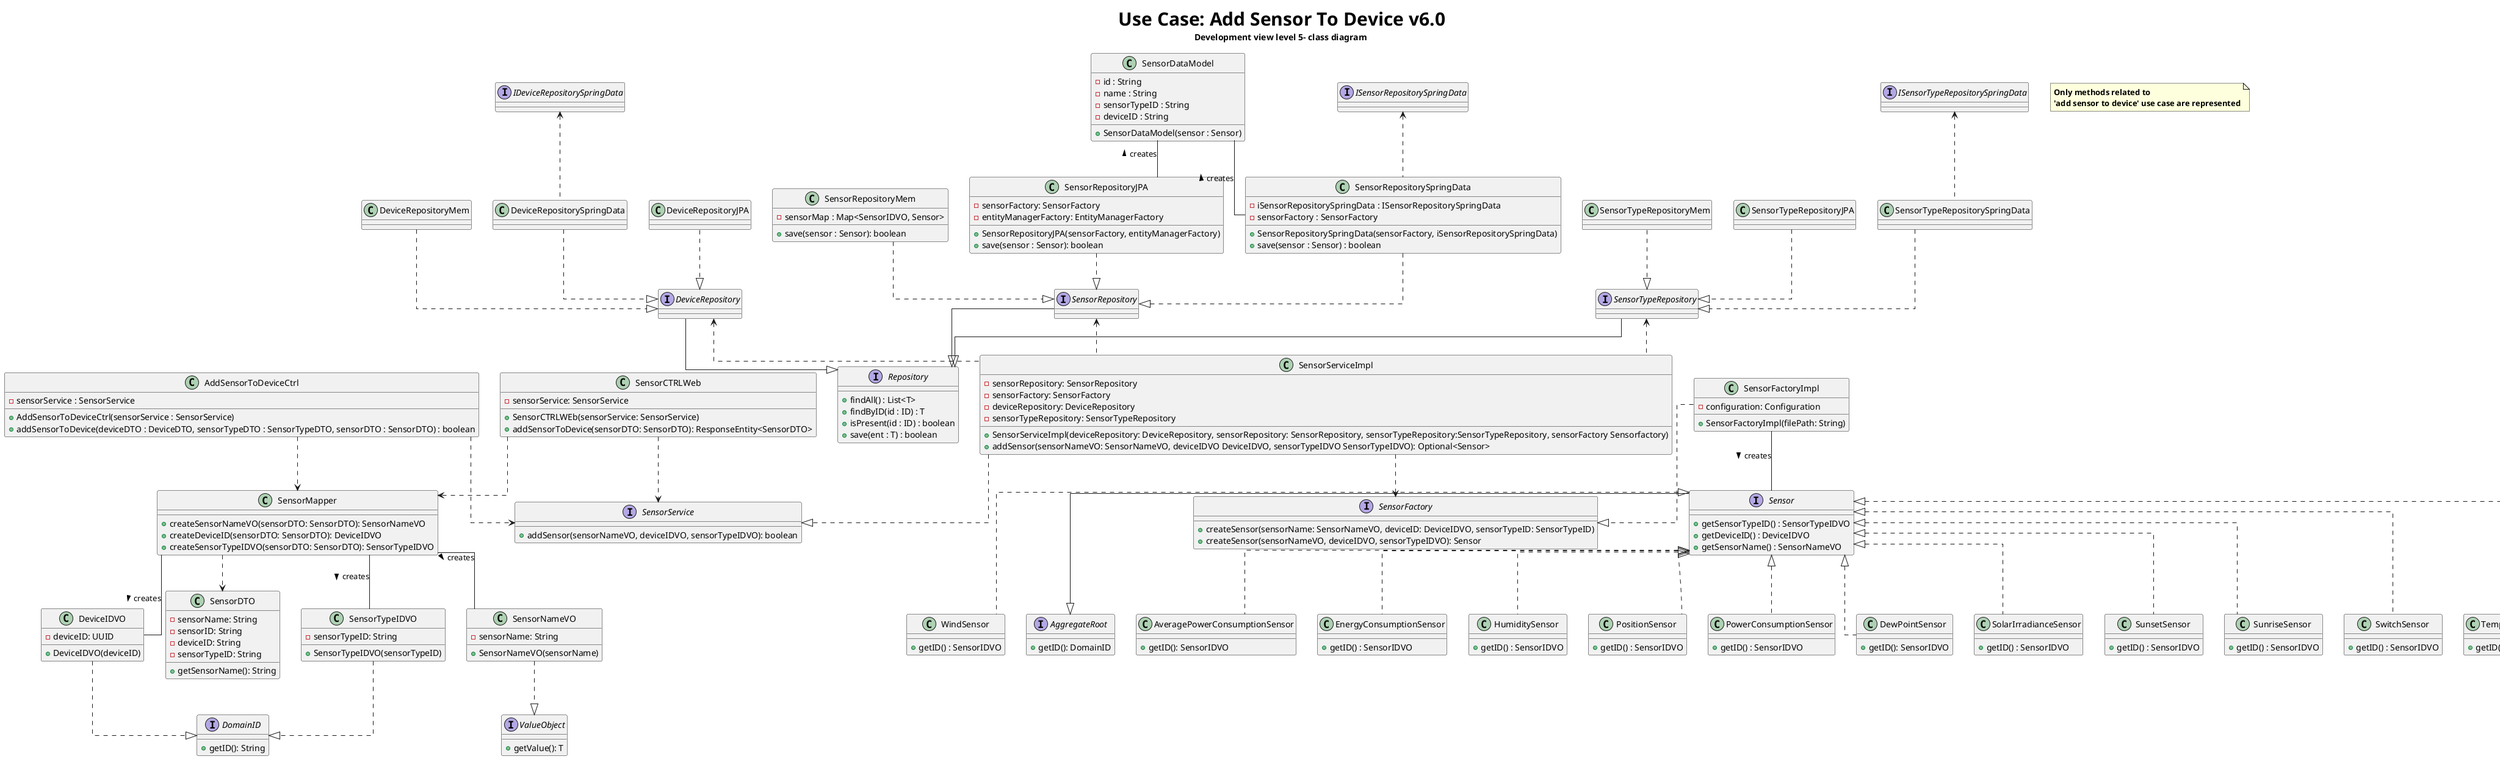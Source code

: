 @startuml

title <size: 30> Use Case: Add Sensor To Device v6.0\n Development view level 5- class diagram
note "<b>Only methods related to\n<b>'add sensor to device' use case are represented" as N1
skinparam linetype ortho


       SensorCTRLWeb ..> SensorMapper
       SensorCTRLWeb ..> SensorService
       AddSensorToDeviceCtrl ..> SensorService
         AddSensorToDeviceCtrl ..> SensorMapper
       SensorServiceImpl ..|> SensorService
       SensorServiceImpl ..> SensorFactory
       SensorFactoryImpl ..|> SensorFactory
       SensorServiceImpl .up.> SensorTypeRepository
       SensorServiceImpl .up.> SensorRepository
       SensorServiceImpl .up.> DeviceRepository
       SensorFactoryImpl -down- Sensor : creates >
       SensorMapper ..> SensorDTO
       SensorMapper -- SensorNameVO : creates >
       SensorMapper -- DeviceIDVO : creates >
       SensorMapper -- SensorTypeIDVO : creates >
       DeviceRepository --|> Repository
       SensorRepository --|> Repository
       SensorTypeRepository --|> Repository
       DeviceRepositoryMem ..|> DeviceRepository
       DeviceRepositorySpringData ..|> DeviceRepository
       DeviceRepositoryJPA ..|> DeviceRepository
       SensorTypeRepositoryMem ..|> SensorTypeRepository
       SensorTypeRepositoryJPA ..|> SensorTypeRepository
       SensorTypeRepositorySpringData ..|> SensorTypeRepository
       SensorNameVO ..|> ValueObject
       DeviceIDVO ..|> DomainID
       SensorTypeIDVO ..|> DomainID
       SensorRepositoryMem ..|> SensorRepository
       SensorRepositoryJPA ..|> SensorRepository
       SensorRepositorySpringData ..|> SensorRepository
       SensorRepositoryJPA -up- SensorDataModel : creates >
       SensorRepositorySpringData -up- SensorDataModel : creates >
       SensorRepositorySpringData .up.> ISensorRepositorySpringData
       DeviceRepositorySpringData .up.> IDeviceRepositorySpringData
       SensorTypeRepositorySpringData .up.> ISensorTypeRepositorySpringData
       Sensor --|> AggregateRoot
       Sensor <|.. AveragePowerConsumptionSensor
       Sensor <|.. EnergyConsumptionSensor
       Sensor <|.. HumiditySensor
       Sensor <|.. PositionSensor
       Sensor <|.. PowerConsumptionSensor
       Sensor <|.. DewPointSensor
       Sensor <|.. SolarIrradianceSensor
       Sensor <|.. SunsetSensor
       Sensor <|.. SunriseSensor
       Sensor <|.. SwitchSensor
       Sensor <|.. TemperatureSensor
       Sensor <|.. WindSensor


    class SensorCTRLWeb{
        -sensorService: SensorService
        +SensorCTRLWEb(sensorService: SensorService)
        +addSensorToDevice(sensorDTO: SensorDTO): ResponseEntity<SensorDTO>
    }

    class AddSensorToDeviceCtrl{
    - sensorService : SensorService

    + AddSensorToDeviceCtrl(sensorService : SensorService)
    + addSensorToDevice(deviceDTO : DeviceDTO, sensorTypeDTO : SensorTypeDTO, sensorDTO : SensorDTO) : boolean
    }

    interface SensorService{

    }

    class SensorServiceImpl{
            -sensorRepository: SensorRepository
            -sensorFactory: SensorFactory
            -deviceRepository: DeviceRepository
            -sensorTypeRepository: SensorTypeRepository
            +SensorServiceImpl(deviceRepository: DeviceRepository, sensorRepository: SensorRepository, sensorTypeRepository:SensorTypeRepository, sensorFactory Sensorfactory)
            +addSensor(sensorNameVO: SensorNameVO, deviceIDVO DeviceIDVO, sensorTypeIDVO SensorTypeIDVO): Optional<Sensor>
    }

    class SensorRepositoryMem{
            -sensorMap : Map<SensorIDVO, Sensor>
            +save(sensor : Sensor): boolean
    }

    class SensorRepositoryJPA{
        -sensorFactory: SensorFactory
        -entityManagerFactory: EntityManagerFactory
        +SensorRepositoryJPA(sensorFactory, entityManagerFactory)
        +save(sensor : Sensor): boolean
    }

    interface SensorFactory{
        +createSensor(sensorName: SensorNameVO, deviceID: DeviceIDVO, sensorTypeID: SensorTypeID)
    }

     class SensorFactoryImpl{
            -configuration: Configuration
            +SensorFactoryImpl(filePath: String)
     }

     class SensorMapper{
             +createSensorNameVO(sensorDTO: SensorDTO): SensorNameVO
             +createDeviceID(sensorDTO: SensorDTO): DeviceIDVO
             +createSensorTypeIDVO(sensorDTO: SensorDTO): SensorTypeIDVO
     }

    interface Sensor{
    +getSensorTypeID() : SensorTypeIDVO
    +getDeviceID() : DeviceIDVO
    +getSensorName() : SensorNameVO
    }

    class AveragePowerConsumptionSensor{
        +getID(): SensorIDVO
        }

    class DewPointSensor{
        +getID(): SensorIDVO
    }

    class EnergyConsumptionSensor {
        +getID() : SensorIDVO
    }

    class HumiditySensor{
        +getID() : SensorIDVO
    }
    class PositionSensor{
        +getID() : SensorIDVO
        }

    class PowerConsumptionSensor{
        +getID() : SensorIDVO
    }

    class SolarIrradianceSensor {
        +getID() : SensorIDVO
    }

    class SunriseSensor{
        +getID() : SensorIDVO
    }
    class SunsetSensor{
        +getID() : SensorIDVO
        }

    class SwitchSensor{
        +getID() : SensorIDVO
    }

    class TemperatureSensor {
        +getID() : SensorIDVO
    }

    class WindSensor{
        +getID() : SensorIDVO
    }


    class SensorDTO{
        -sensorName: String
        -sensorID: String
        -deviceID: String
        -sensorTypeID: String
        +getSensorName(): String
    }

    class SensorNameVO{
        -sensorName: String
        +SensorNameVO(sensorName)
    }

    class SensorTypeIDVO{
        -sensorTypeID: String
        +SensorTypeIDVO(sensorTypeID)
    }

    class DeviceIDVO{
        -deviceID: UUID
        +DeviceIDVO(deviceID)
    }
    class SensorRepositorySpringData{
        -iSensorRepositorySpringData : ISensorRepositorySpringData
        -sensorFactory : SensorFactory
        +SensorRepositorySpringData(sensorFactory, iSensorRepositorySpringData)
        +save(sensor : Sensor) : boolean
    }
    class SensorDataModel{
        -id : String
        -name : String
        -sensorTypeID : String
        -deviceID : String
        +SensorDataModel(sensor : Sensor)
    }

    interface DeviceRepository{}

    interface SensorRepository{}

    interface SensorTypeRepository{}

    interface Repository{
        + findAll() : List<T>
        + findByID(id : ID) : T
        + isPresent(id : ID) : boolean
        + save(ent : T) : boolean
    }

    interface SensorService{
    +addSensor(sensorNameVO, deviceIDVO, sensorTypeIDVO): boolean
    }

    interface SensorFactory{
        +createSensor(sensorNameVO, deviceIDVO, sensorTypeIDVO): Sensor
    }


    interface Sensor{

    }

    interface ValueObject{
        +getValue(): T
    }

    interface DomainID{
        +getID(): String
    }

    interface ISensorRepositorySpringData{}

    interface IDeviceRepositorySpringData{}

    interface ISensorTypeRepositorySpringData{}

    interface AggregateRoot{
        + getID(): DomainID
    }


@enduml